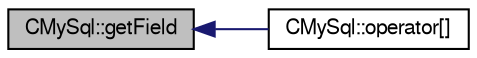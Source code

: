 digraph G
{
  edge [fontname="FreeSans",fontsize="10",labelfontname="FreeSans",labelfontsize="10"];
  node [fontname="FreeSans",fontsize="10",shape=record];
  rankdir=LR;
  Node1 [label="CMySql::getField",height=0.2,width=0.4,color="black", fillcolor="grey75", style="filled" fontcolor="black"];
  Node1 -> Node2 [dir=back,color="midnightblue",fontsize="10",style="solid"];
  Node2 [label="CMySql::operator[]",height=0.2,width=0.4,color="black", fillcolor="white", style="filled",URL="$classCMySql.html#ab282013a24a7629a8fbfd5520e13bf0e"];
}
